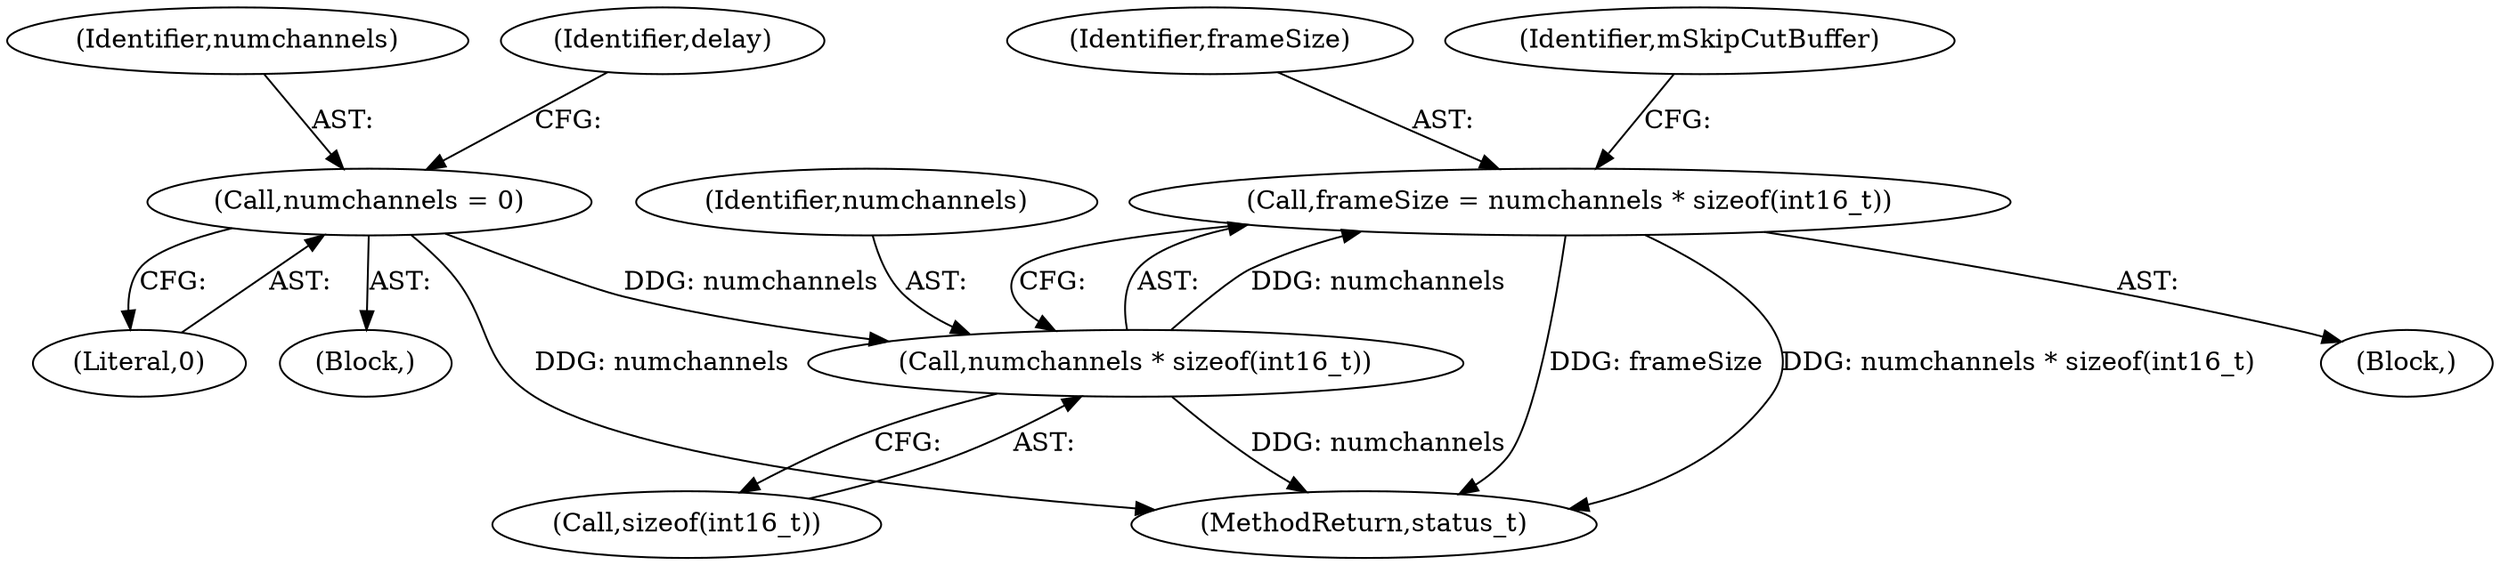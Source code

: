 digraph "0_Android_97837bb6cbac21ea679843a0037779d3834bed64@API" {
"1000493" [label="(Call,frameSize = numchannels * sizeof(int16_t))"];
"1000495" [label="(Call,numchannels * sizeof(int16_t))"];
"1000478" [label="(Call,numchannels = 0)"];
"1000496" [label="(Identifier,numchannels)"];
"1000444" [label="(Block,)"];
"1000479" [label="(Identifier,numchannels)"];
"1000586" [label="(MethodReturn,status_t)"];
"1000495" [label="(Call,numchannels * sizeof(int16_t))"];
"1000491" [label="(Block,)"];
"1000480" [label="(Literal,0)"];
"1000483" [label="(Identifier,delay)"];
"1000494" [label="(Identifier,frameSize)"];
"1000478" [label="(Call,numchannels = 0)"];
"1000501" [label="(Identifier,mSkipCutBuffer)"];
"1000493" [label="(Call,frameSize = numchannels * sizeof(int16_t))"];
"1000497" [label="(Call,sizeof(int16_t))"];
"1000493" -> "1000491"  [label="AST: "];
"1000493" -> "1000495"  [label="CFG: "];
"1000494" -> "1000493"  [label="AST: "];
"1000495" -> "1000493"  [label="AST: "];
"1000501" -> "1000493"  [label="CFG: "];
"1000493" -> "1000586"  [label="DDG: frameSize"];
"1000493" -> "1000586"  [label="DDG: numchannels * sizeof(int16_t)"];
"1000495" -> "1000493"  [label="DDG: numchannels"];
"1000495" -> "1000497"  [label="CFG: "];
"1000496" -> "1000495"  [label="AST: "];
"1000497" -> "1000495"  [label="AST: "];
"1000495" -> "1000586"  [label="DDG: numchannels"];
"1000478" -> "1000495"  [label="DDG: numchannels"];
"1000478" -> "1000444"  [label="AST: "];
"1000478" -> "1000480"  [label="CFG: "];
"1000479" -> "1000478"  [label="AST: "];
"1000480" -> "1000478"  [label="AST: "];
"1000483" -> "1000478"  [label="CFG: "];
"1000478" -> "1000586"  [label="DDG: numchannels"];
}
